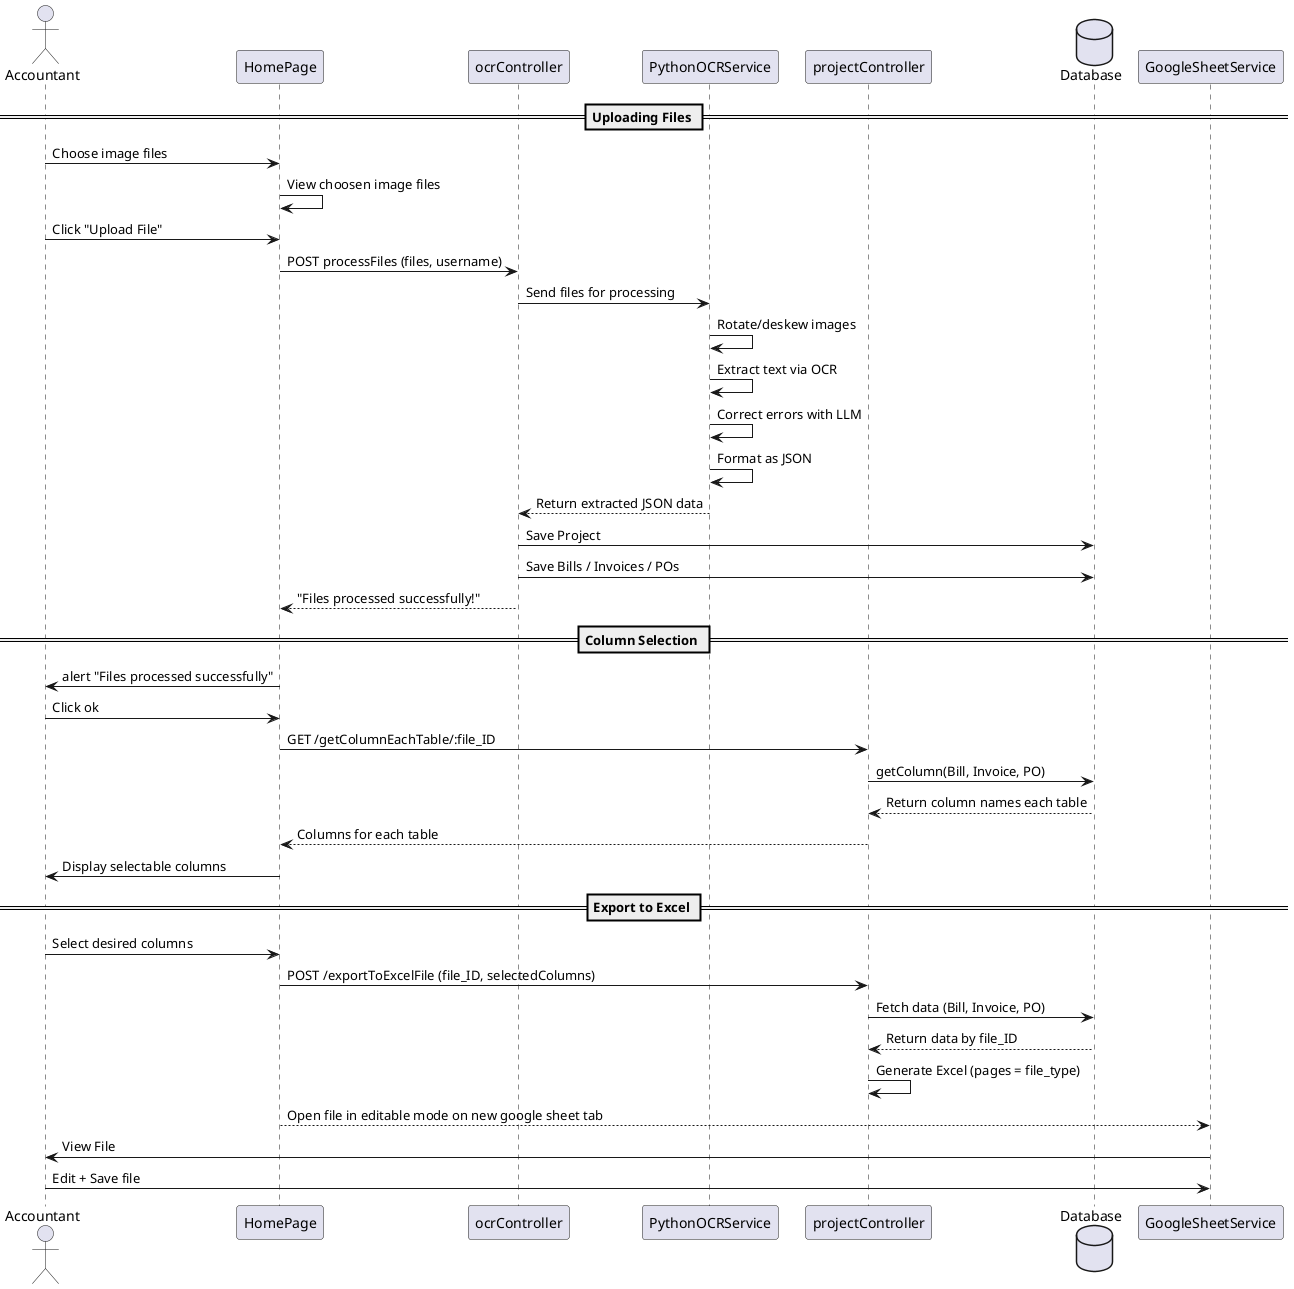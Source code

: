 @startuml
actor Accountant
participant HomePage
participant ocrController
participant PythonOCRService
participant projectController
database Database
participant GoogleSheetService

== Uploading Files ==
Accountant -> HomePage : Choose image files 
HomePage -> HomePage : View choosen image files
Accountant -> HomePage : Click "Upload File"
HomePage -> ocrController : POST processFiles (files, username)

ocrController -> PythonOCRService : Send files for processing
PythonOCRService -> PythonOCRService : Rotate/deskew images
PythonOCRService -> PythonOCRService : Extract text via OCR
PythonOCRService -> PythonOCRService : Correct errors with LLM
PythonOCRService -> PythonOCRService : Format as JSON
PythonOCRService --> ocrController : Return extracted JSON data

ocrController -> Database : Save Project
ocrController -> Database : Save Bills / Invoices / POs
ocrController --> HomePage : "Files processed successfully!"

== Column Selection ==
HomePage -> Accountant : alert "Files processed successfully"
Accountant -> HomePage : Click ok 
HomePage -> projectController : GET /getColumnEachTable/:file_ID
projectController -> Database : getColumn(Bill, Invoice, PO)
Database --> projectController : Return column names each table
projectController --> HomePage : Columns for each table
HomePage -> Accountant : Display selectable columns

== Export to Excel ==
Accountant -> HomePage : Select desired columns
HomePage -> projectController : POST /exportToExcelFile (file_ID, selectedColumns)
projectController -> Database : Fetch data (Bill, Invoice, PO)
Database --> projectController : Return data by file_ID
projectController -> projectController : Generate Excel (pages = file_type)
HomePage --> GoogleSheetService : Open file in editable mode on new google sheet tab
GoogleSheetService -> Accountant : View File
Accountant -> GoogleSheetService : Edit + Save file
@enduml